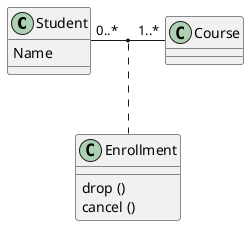 @startuml

class Student {
    Name
}
Student "0..*" - "1..*" Course
(Student , Course) .. Enrollment
class Enrollment {
    drop ()
    cancel ()
}

@enduml
